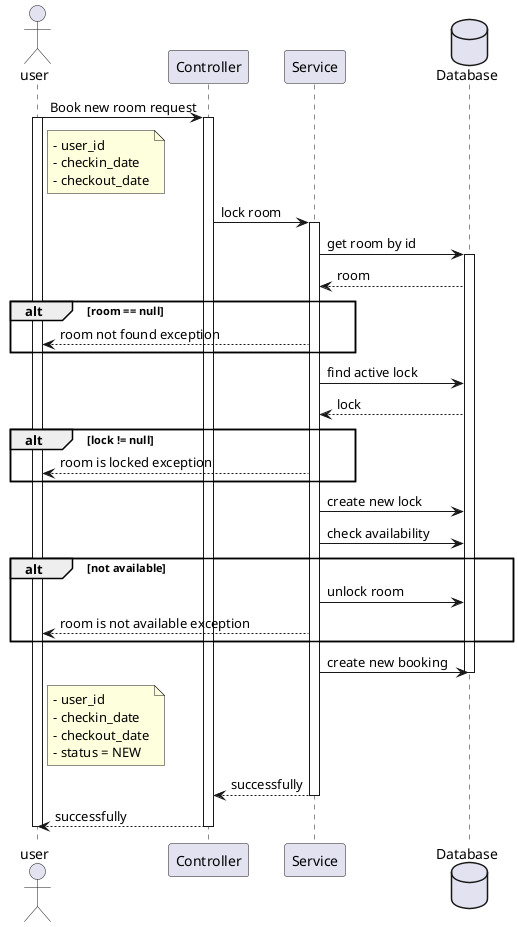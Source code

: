 @startuml Book new room

actor user
participant Controller
participant Service
database Database

user -> Controller: Book new room request
activate user
note right of user
    - user_id
    - checkin_date
    - checkout_date
end note
activate Controller
Controller -> Service: lock room
activate Service
Service -> Database: get room by id
activate Database
Service <-- Database: room
alt room == null
user <-- Service: room not found exception
end 
Service -> Database: find active lock
Service <-- Database: lock
alt lock != null
    user <-- Service: room is locked exception
end
Service -> Database: create new lock
Service -> Database: check availability
alt not available
    Service -> Database: unlock room
    user <-- Service: room is not available exception
end
Service -> Database: create new booking
deactivate Database
note right of user
    - user_id
    - checkin_date
    - checkout_date
    - status = NEW
end note
Controller <-- Service: successfully
deactivate Service
user <-- Controller: successfully
deactivate Controller
deactivate user

@enduml